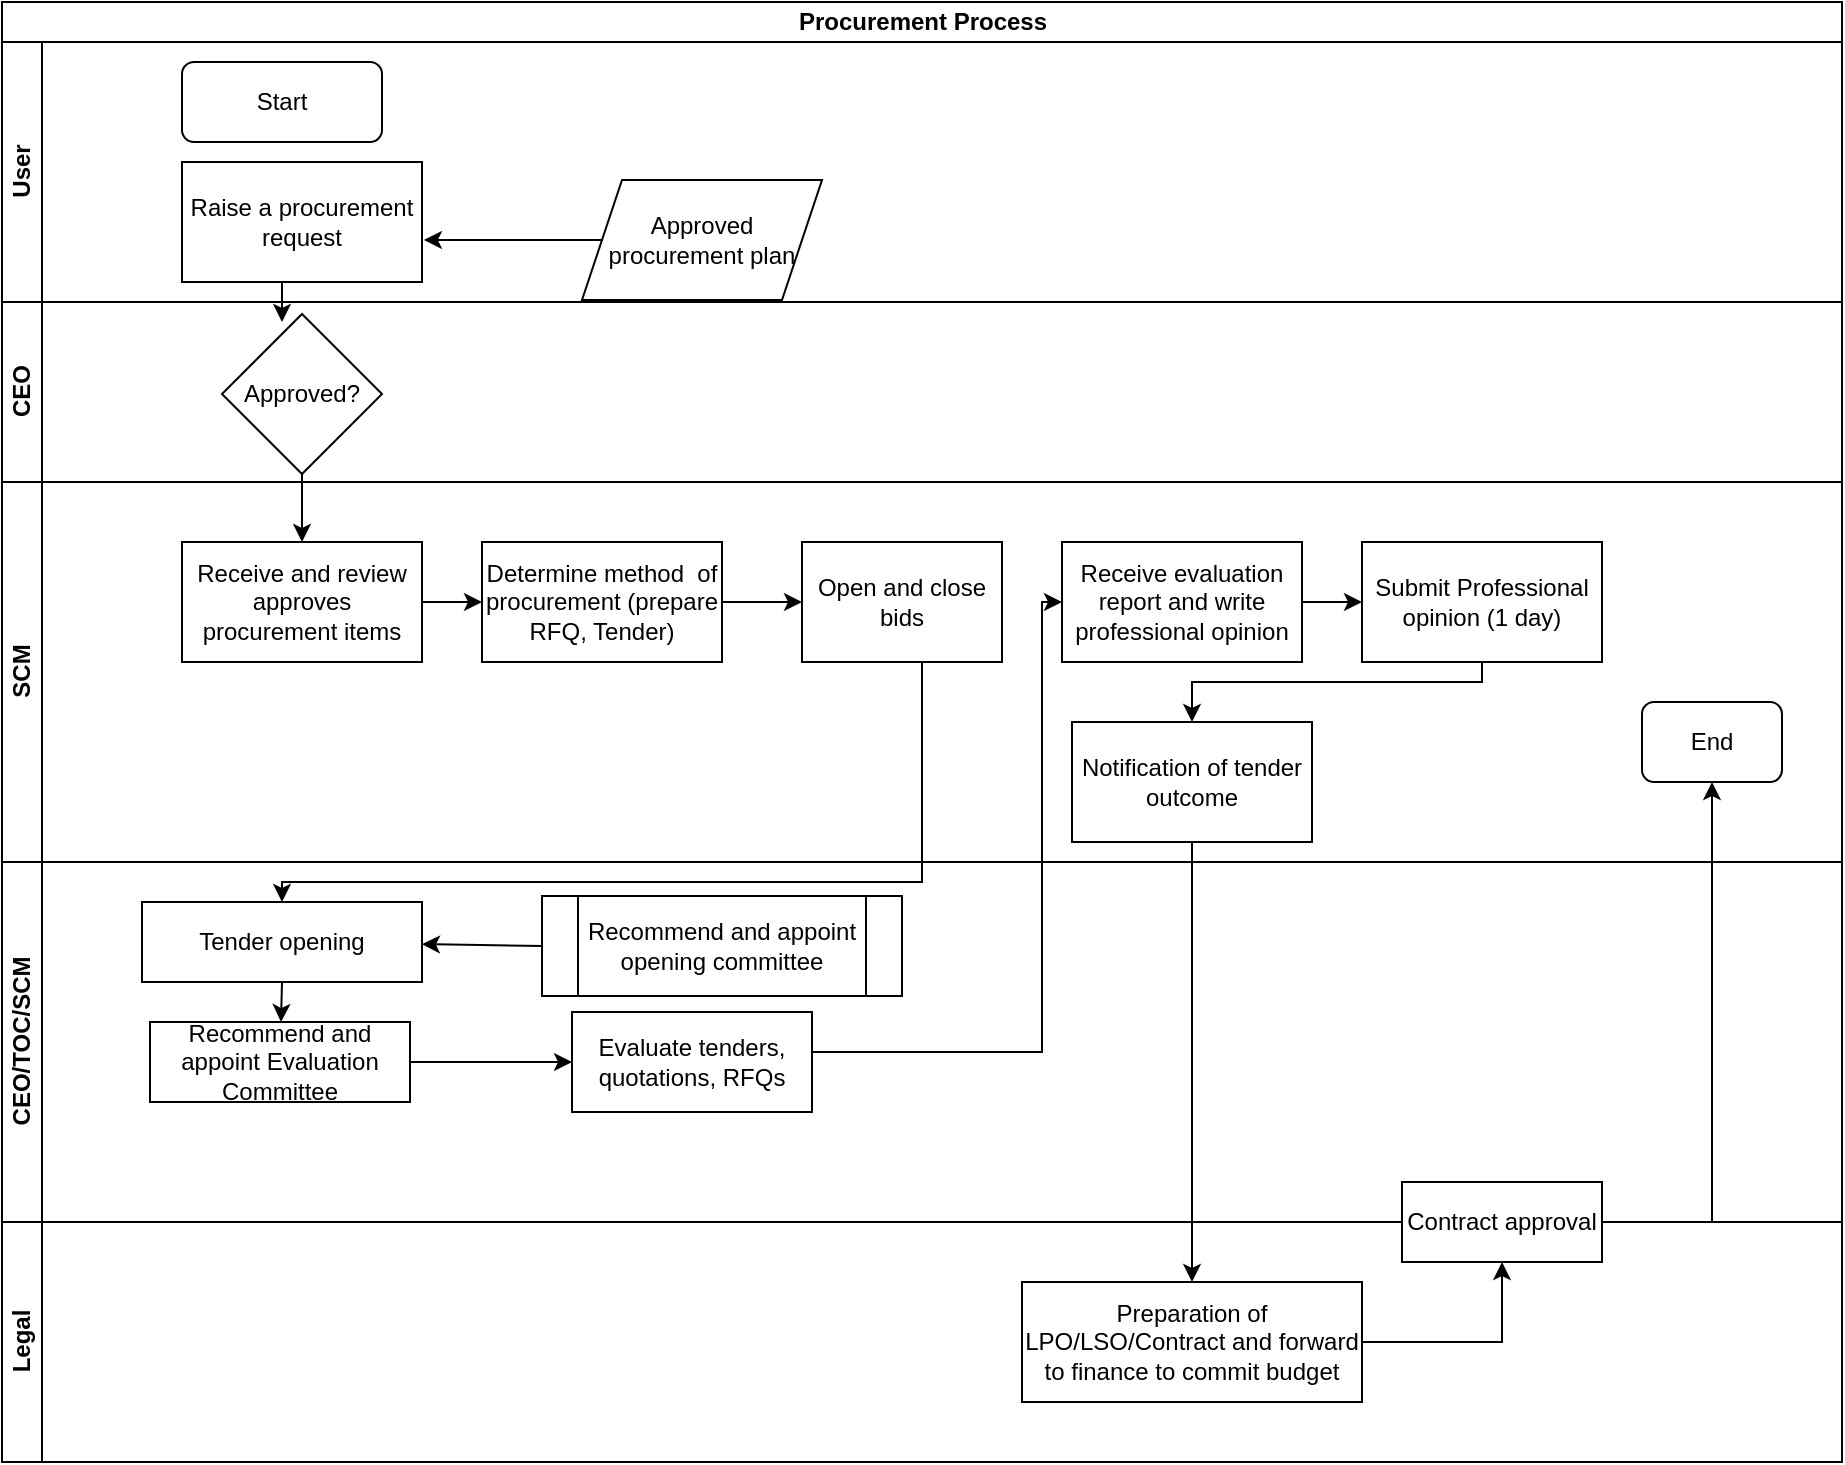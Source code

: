 <mxfile version="13.6.5" type="github">
  <diagram id="xM27OieIbMALI31ukY2t" name="Page-1">
    <mxGraphModel dx="1038" dy="547" grid="1" gridSize="10" guides="1" tooltips="1" connect="1" arrows="1" fold="1" page="1" pageScale="1" pageWidth="1169" pageHeight="827" math="0" shadow="0">
      <root>
        <mxCell id="0" />
        <mxCell id="1" parent="0" />
        <mxCell id="jW3dJstzmmCNHD0gEhLT-24" value="" style="edgeStyle=orthogonalEdgeStyle;rounded=0;orthogonalLoop=1;jettySize=auto;html=1;exitX=0.5;exitY=1;exitDx=0;exitDy=0;" edge="1" parent="1" source="jW3dJstzmmCNHD0gEhLT-8">
          <mxGeometry relative="1" as="geometry">
            <mxPoint x="310" y="230" as="sourcePoint" />
            <mxPoint x="190" y="200" as="targetPoint" />
          </mxGeometry>
        </mxCell>
        <mxCell id="jW3dJstzmmCNHD0gEhLT-1" value="Procurement Process" style="swimlane;html=1;childLayout=stackLayout;resizeParent=1;resizeParentMax=0;horizontal=1;startSize=20;horizontalStack=0;" vertex="1" parent="1">
          <mxGeometry x="50" y="40" width="920" height="730" as="geometry" />
        </mxCell>
        <mxCell id="jW3dJstzmmCNHD0gEhLT-2" value="User" style="swimlane;html=1;startSize=20;horizontal=0;" vertex="1" parent="jW3dJstzmmCNHD0gEhLT-1">
          <mxGeometry y="20" width="920" height="130" as="geometry" />
        </mxCell>
        <mxCell id="jW3dJstzmmCNHD0gEhLT-7" value="Start" style="rounded=1;whiteSpace=wrap;html=1;" vertex="1" parent="jW3dJstzmmCNHD0gEhLT-2">
          <mxGeometry x="90" y="10" width="100" height="40" as="geometry" />
        </mxCell>
        <mxCell id="jW3dJstzmmCNHD0gEhLT-8" value="Raise a procurement request" style="rounded=0;whiteSpace=wrap;html=1;" vertex="1" parent="jW3dJstzmmCNHD0gEhLT-2">
          <mxGeometry x="90" y="60" width="120" height="60" as="geometry" />
        </mxCell>
        <mxCell id="jW3dJstzmmCNHD0gEhLT-11" value="" style="edgeStyle=orthogonalEdgeStyle;rounded=0;orthogonalLoop=1;jettySize=auto;html=1;entryX=1.008;entryY=0.65;entryDx=0;entryDy=0;entryPerimeter=0;exitX=0;exitY=0.5;exitDx=0;exitDy=0;" edge="1" parent="jW3dJstzmmCNHD0gEhLT-2" source="jW3dJstzmmCNHD0gEhLT-10" target="jW3dJstzmmCNHD0gEhLT-8">
          <mxGeometry relative="1" as="geometry">
            <mxPoint x="240" y="150" as="sourcePoint" />
          </mxGeometry>
        </mxCell>
        <mxCell id="jW3dJstzmmCNHD0gEhLT-10" value="Approved procurement plan" style="shape=parallelogram;perimeter=parallelogramPerimeter;whiteSpace=wrap;html=1;fixedSize=1;rounded=0;" vertex="1" parent="jW3dJstzmmCNHD0gEhLT-2">
          <mxGeometry x="290" y="69" width="120" height="60" as="geometry" />
        </mxCell>
        <mxCell id="jW3dJstzmmCNHD0gEhLT-3" value="CEO" style="swimlane;html=1;startSize=20;horizontal=0;" vertex="1" parent="jW3dJstzmmCNHD0gEhLT-1">
          <mxGeometry y="150" width="920" height="90" as="geometry" />
        </mxCell>
        <mxCell id="jW3dJstzmmCNHD0gEhLT-12" value="Approved?" style="rhombus;whiteSpace=wrap;html=1;rounded=0;" vertex="1" parent="jW3dJstzmmCNHD0gEhLT-3">
          <mxGeometry x="110" y="6" width="80" height="80" as="geometry" />
        </mxCell>
        <mxCell id="jW3dJstzmmCNHD0gEhLT-4" value="SCM" style="swimlane;html=1;startSize=20;horizontal=0;" vertex="1" parent="jW3dJstzmmCNHD0gEhLT-1">
          <mxGeometry y="240" width="920" height="190" as="geometry" />
        </mxCell>
        <mxCell id="jW3dJstzmmCNHD0gEhLT-18" value="Open and close bids" style="whiteSpace=wrap;html=1;rounded=0;" vertex="1" parent="jW3dJstzmmCNHD0gEhLT-4">
          <mxGeometry x="400" y="30" width="100" height="60" as="geometry" />
        </mxCell>
        <mxCell id="jW3dJstzmmCNHD0gEhLT-16" value="Determine method&amp;nbsp; of procurement (prepare RFQ, Tender)" style="whiteSpace=wrap;html=1;rounded=0;" vertex="1" parent="jW3dJstzmmCNHD0gEhLT-4">
          <mxGeometry x="240" y="30" width="120" height="60" as="geometry" />
        </mxCell>
        <mxCell id="jW3dJstzmmCNHD0gEhLT-14" value="Receive and review approves procurement items" style="whiteSpace=wrap;html=1;rounded=0;" vertex="1" parent="jW3dJstzmmCNHD0gEhLT-4">
          <mxGeometry x="90" y="30" width="120" height="60" as="geometry" />
        </mxCell>
        <mxCell id="jW3dJstzmmCNHD0gEhLT-17" value="" style="edgeStyle=orthogonalEdgeStyle;rounded=0;orthogonalLoop=1;jettySize=auto;html=1;" edge="1" parent="jW3dJstzmmCNHD0gEhLT-4" source="jW3dJstzmmCNHD0gEhLT-14" target="jW3dJstzmmCNHD0gEhLT-16">
          <mxGeometry relative="1" as="geometry" />
        </mxCell>
        <mxCell id="jW3dJstzmmCNHD0gEhLT-19" value="" style="edgeStyle=orthogonalEdgeStyle;rounded=0;orthogonalLoop=1;jettySize=auto;html=1;" edge="1" parent="jW3dJstzmmCNHD0gEhLT-4" source="jW3dJstzmmCNHD0gEhLT-16" target="jW3dJstzmmCNHD0gEhLT-18">
          <mxGeometry relative="1" as="geometry" />
        </mxCell>
        <mxCell id="jW3dJstzmmCNHD0gEhLT-29" value="Receive evaluation report and write professional opinion" style="whiteSpace=wrap;html=1;rounded=0;" vertex="1" parent="jW3dJstzmmCNHD0gEhLT-4">
          <mxGeometry x="530" y="30" width="120" height="60" as="geometry" />
        </mxCell>
        <mxCell id="jW3dJstzmmCNHD0gEhLT-33" value="" style="edgeStyle=orthogonalEdgeStyle;rounded=0;orthogonalLoop=1;jettySize=auto;html=1;" edge="1" parent="jW3dJstzmmCNHD0gEhLT-4" source="jW3dJstzmmCNHD0gEhLT-29" target="jW3dJstzmmCNHD0gEhLT-32">
          <mxGeometry relative="1" as="geometry" />
        </mxCell>
        <mxCell id="jW3dJstzmmCNHD0gEhLT-32" value="Submit Professional opinion (1 day)" style="whiteSpace=wrap;html=1;rounded=0;" vertex="1" parent="jW3dJstzmmCNHD0gEhLT-4">
          <mxGeometry x="680" y="30" width="120" height="60" as="geometry" />
        </mxCell>
        <mxCell id="jW3dJstzmmCNHD0gEhLT-35" value="" style="edgeStyle=orthogonalEdgeStyle;rounded=0;orthogonalLoop=1;jettySize=auto;html=1;" edge="1" parent="jW3dJstzmmCNHD0gEhLT-4" source="jW3dJstzmmCNHD0gEhLT-32" target="jW3dJstzmmCNHD0gEhLT-34">
          <mxGeometry relative="1" as="geometry">
            <Array as="points">
              <mxPoint x="740" y="100" />
              <mxPoint x="595" y="100" />
            </Array>
          </mxGeometry>
        </mxCell>
        <mxCell id="jW3dJstzmmCNHD0gEhLT-42" value="End" style="rounded=1;whiteSpace=wrap;html=1;" vertex="1" parent="jW3dJstzmmCNHD0gEhLT-4">
          <mxGeometry x="820" y="110" width="70" height="40" as="geometry" />
        </mxCell>
        <mxCell id="jW3dJstzmmCNHD0gEhLT-34" value="Notification of tender outcome" style="whiteSpace=wrap;html=1;rounded=0;" vertex="1" parent="jW3dJstzmmCNHD0gEhLT-4">
          <mxGeometry x="535" y="120" width="120" height="60" as="geometry" />
        </mxCell>
        <mxCell id="jW3dJstzmmCNHD0gEhLT-5" value="CEO/TOC/SCM" style="swimlane;html=1;startSize=20;horizontal=0;" vertex="1" parent="jW3dJstzmmCNHD0gEhLT-1">
          <mxGeometry y="430" width="920" height="180" as="geometry" />
        </mxCell>
        <mxCell id="jW3dJstzmmCNHD0gEhLT-20" value="Tender opening" style="whiteSpace=wrap;html=1;rounded=0;" vertex="1" parent="jW3dJstzmmCNHD0gEhLT-5">
          <mxGeometry x="70" y="20" width="140" height="40" as="geometry" />
        </mxCell>
        <mxCell id="jW3dJstzmmCNHD0gEhLT-45" value="Recommend and appoint opening committee" style="shape=process;whiteSpace=wrap;html=1;backgroundOutline=1;" vertex="1" parent="jW3dJstzmmCNHD0gEhLT-5">
          <mxGeometry x="270" y="17" width="180" height="50" as="geometry" />
        </mxCell>
        <mxCell id="jW3dJstzmmCNHD0gEhLT-25" value="Recommend and appoint Evaluation Committee" style="whiteSpace=wrap;html=1;rounded=0;" vertex="1" parent="jW3dJstzmmCNHD0gEhLT-5">
          <mxGeometry x="74" y="80" width="130" height="40" as="geometry" />
        </mxCell>
        <mxCell id="jW3dJstzmmCNHD0gEhLT-31" value="" style="endArrow=classic;html=1;exitX=0.5;exitY=1;exitDx=0;exitDy=0;" edge="1" parent="jW3dJstzmmCNHD0gEhLT-5" source="jW3dJstzmmCNHD0gEhLT-20" target="jW3dJstzmmCNHD0gEhLT-25">
          <mxGeometry width="50" height="50" relative="1" as="geometry">
            <mxPoint x="300" y="100" as="sourcePoint" />
            <mxPoint x="350" y="50" as="targetPoint" />
          </mxGeometry>
        </mxCell>
        <mxCell id="jW3dJstzmmCNHD0gEhLT-46" value="" style="endArrow=classic;html=1;exitX=0;exitY=0.5;exitDx=0;exitDy=0;" edge="1" parent="jW3dJstzmmCNHD0gEhLT-5" source="jW3dJstzmmCNHD0gEhLT-45" target="jW3dJstzmmCNHD0gEhLT-20">
          <mxGeometry width="50" height="50" relative="1" as="geometry">
            <mxPoint x="490" y="110" as="sourcePoint" />
            <mxPoint x="540" y="60" as="targetPoint" />
          </mxGeometry>
        </mxCell>
        <mxCell id="jW3dJstzmmCNHD0gEhLT-6" value="Legal" style="swimlane;html=1;startSize=20;horizontal=0;" vertex="1" parent="jW3dJstzmmCNHD0gEhLT-1">
          <mxGeometry y="610" width="920" height="120" as="geometry" />
        </mxCell>
        <mxCell id="jW3dJstzmmCNHD0gEhLT-36" value="Preparation of LPO/LSO/Contract and forward to finance to commit budget" style="whiteSpace=wrap;html=1;rounded=0;" vertex="1" parent="jW3dJstzmmCNHD0gEhLT-6">
          <mxGeometry x="510" y="30" width="170" height="60" as="geometry" />
        </mxCell>
        <mxCell id="jW3dJstzmmCNHD0gEhLT-15" value="" style="edgeStyle=orthogonalEdgeStyle;rounded=0;orthogonalLoop=1;jettySize=auto;html=1;" edge="1" parent="jW3dJstzmmCNHD0gEhLT-1" source="jW3dJstzmmCNHD0gEhLT-12" target="jW3dJstzmmCNHD0gEhLT-14">
          <mxGeometry relative="1" as="geometry" />
        </mxCell>
        <mxCell id="jW3dJstzmmCNHD0gEhLT-21" value="" style="edgeStyle=orthogonalEdgeStyle;rounded=0;orthogonalLoop=1;jettySize=auto;html=1;" edge="1" parent="jW3dJstzmmCNHD0gEhLT-1" source="jW3dJstzmmCNHD0gEhLT-18" target="jW3dJstzmmCNHD0gEhLT-20">
          <mxGeometry relative="1" as="geometry">
            <Array as="points">
              <mxPoint x="460" y="440" />
              <mxPoint x="140" y="440" />
            </Array>
          </mxGeometry>
        </mxCell>
        <mxCell id="jW3dJstzmmCNHD0gEhLT-37" value="" style="edgeStyle=orthogonalEdgeStyle;rounded=0;orthogonalLoop=1;jettySize=auto;html=1;" edge="1" parent="jW3dJstzmmCNHD0gEhLT-1" source="jW3dJstzmmCNHD0gEhLT-34" target="jW3dJstzmmCNHD0gEhLT-36">
          <mxGeometry relative="1" as="geometry" />
        </mxCell>
        <mxCell id="jW3dJstzmmCNHD0gEhLT-30" value="" style="edgeStyle=orthogonalEdgeStyle;rounded=0;orthogonalLoop=1;jettySize=auto;html=1;" edge="1" parent="1" source="jW3dJstzmmCNHD0gEhLT-27" target="jW3dJstzmmCNHD0gEhLT-29">
          <mxGeometry relative="1" as="geometry">
            <Array as="points">
              <mxPoint x="570" y="565" />
              <mxPoint x="570" y="340" />
            </Array>
          </mxGeometry>
        </mxCell>
        <mxCell id="jW3dJstzmmCNHD0gEhLT-27" value="Evaluate tenders, quotations, RFQs" style="whiteSpace=wrap;html=1;rounded=0;" vertex="1" parent="1">
          <mxGeometry x="335" y="545" width="120" height="50" as="geometry" />
        </mxCell>
        <mxCell id="jW3dJstzmmCNHD0gEhLT-28" value="" style="edgeStyle=orthogonalEdgeStyle;rounded=0;orthogonalLoop=1;jettySize=auto;html=1;" edge="1" parent="1" source="jW3dJstzmmCNHD0gEhLT-25" target="jW3dJstzmmCNHD0gEhLT-27">
          <mxGeometry relative="1" as="geometry" />
        </mxCell>
        <mxCell id="jW3dJstzmmCNHD0gEhLT-44" value="" style="edgeStyle=orthogonalEdgeStyle;rounded=0;orthogonalLoop=1;jettySize=auto;html=1;entryX=0.5;entryY=1;entryDx=0;entryDy=0;" edge="1" parent="1" source="jW3dJstzmmCNHD0gEhLT-40" target="jW3dJstzmmCNHD0gEhLT-42">
          <mxGeometry relative="1" as="geometry">
            <mxPoint x="930" y="650" as="targetPoint" />
          </mxGeometry>
        </mxCell>
        <mxCell id="jW3dJstzmmCNHD0gEhLT-40" value="Contract approval" style="whiteSpace=wrap;html=1;rounded=0;" vertex="1" parent="1">
          <mxGeometry x="750" y="630" width="100" height="40" as="geometry" />
        </mxCell>
        <mxCell id="jW3dJstzmmCNHD0gEhLT-41" value="" style="edgeStyle=orthogonalEdgeStyle;rounded=0;orthogonalLoop=1;jettySize=auto;html=1;" edge="1" parent="1" source="jW3dJstzmmCNHD0gEhLT-36" target="jW3dJstzmmCNHD0gEhLT-40">
          <mxGeometry relative="1" as="geometry" />
        </mxCell>
      </root>
    </mxGraphModel>
  </diagram>
</mxfile>
